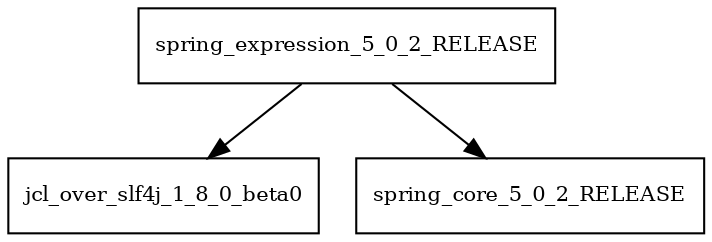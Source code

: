 digraph spring_expression_5_0_2_RELEASE_dependencies {
  node [shape = box, fontsize=10.0];
  spring_expression_5_0_2_RELEASE -> jcl_over_slf4j_1_8_0_beta0;
  spring_expression_5_0_2_RELEASE -> spring_core_5_0_2_RELEASE;
}
